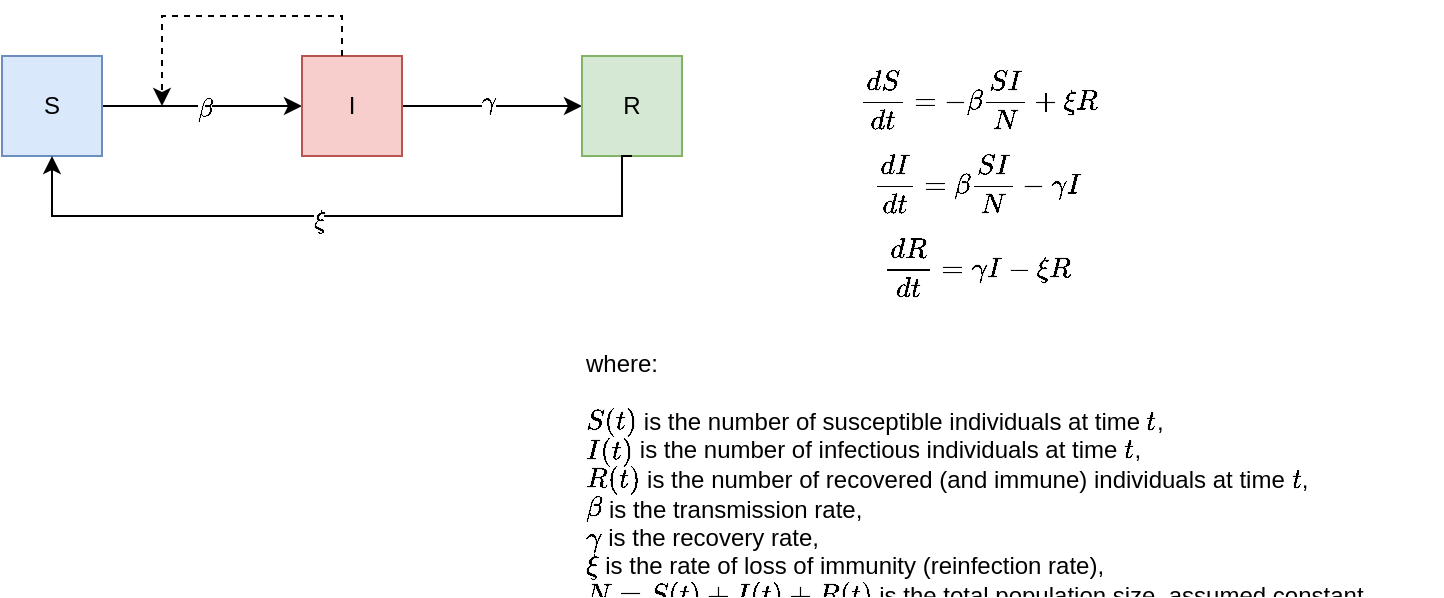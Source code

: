 <mxfile version="24.1.0" type="device">
  <diagram name="Page-1" id="FfW-vgN8XdzciXdpLEW2">
    <mxGraphModel dx="954" dy="600" grid="1" gridSize="10" guides="1" tooltips="1" connect="1" arrows="1" fold="1" page="1" pageScale="1" pageWidth="827" pageHeight="1169" math="1" shadow="0">
      <root>
        <mxCell id="0" />
        <mxCell id="1" parent="0" />
        <mxCell id="_67KC-FvRFygbd9s3Flm-8" style="edgeStyle=orthogonalEdgeStyle;rounded=0;orthogonalLoop=1;jettySize=auto;html=1;exitX=1;exitY=0.5;exitDx=0;exitDy=0;entryX=0;entryY=0.5;entryDx=0;entryDy=0;" edge="1" parent="1" source="_67KC-FvRFygbd9s3Flm-1" target="_67KC-FvRFygbd9s3Flm-6">
          <mxGeometry relative="1" as="geometry" />
        </mxCell>
        <mxCell id="_67KC-FvRFygbd9s3Flm-13" value="$$\beta$$" style="edgeLabel;html=1;align=center;verticalAlign=middle;resizable=0;points=[];" vertex="1" connectable="0" parent="_67KC-FvRFygbd9s3Flm-8">
          <mxGeometry x="0.02" y="-1" relative="1" as="geometry">
            <mxPoint as="offset" />
          </mxGeometry>
        </mxCell>
        <mxCell id="_67KC-FvRFygbd9s3Flm-1" value="S" style="rounded=0;whiteSpace=wrap;html=1;fillColor=#dae8fc;strokeColor=#6c8ebf;" vertex="1" parent="1">
          <mxGeometry x="30" y="130" width="50" height="50" as="geometry" />
        </mxCell>
        <mxCell id="_67KC-FvRFygbd9s3Flm-9" style="edgeStyle=orthogonalEdgeStyle;rounded=0;orthogonalLoop=1;jettySize=auto;html=1;exitX=1;exitY=0.5;exitDx=0;exitDy=0;entryX=0;entryY=0.5;entryDx=0;entryDy=0;" edge="1" parent="1" source="_67KC-FvRFygbd9s3Flm-6" target="_67KC-FvRFygbd9s3Flm-7">
          <mxGeometry relative="1" as="geometry" />
        </mxCell>
        <mxCell id="_67KC-FvRFygbd9s3Flm-14" value="$$\gamma$$" style="edgeLabel;html=1;align=center;verticalAlign=middle;resizable=0;points=[];" vertex="1" connectable="0" parent="_67KC-FvRFygbd9s3Flm-9">
          <mxGeometry x="-0.044" y="2" relative="1" as="geometry">
            <mxPoint as="offset" />
          </mxGeometry>
        </mxCell>
        <mxCell id="_67KC-FvRFygbd9s3Flm-6" value="I" style="rounded=0;whiteSpace=wrap;html=1;fillColor=#f8cecc;strokeColor=#b85450;" vertex="1" parent="1">
          <mxGeometry x="180" y="130" width="50" height="50" as="geometry" />
        </mxCell>
        <mxCell id="_67KC-FvRFygbd9s3Flm-7" value="R" style="rounded=0;whiteSpace=wrap;html=1;fillColor=#d5e8d4;strokeColor=#82b366;" vertex="1" parent="1">
          <mxGeometry x="320" y="130" width="50" height="50" as="geometry" />
        </mxCell>
        <mxCell id="_67KC-FvRFygbd9s3Flm-11" style="edgeStyle=orthogonalEdgeStyle;rounded=0;orthogonalLoop=1;jettySize=auto;html=1;dashed=1;" edge="1" parent="1">
          <mxGeometry relative="1" as="geometry">
            <mxPoint x="200" y="130" as="sourcePoint" />
            <mxPoint x="110" y="155" as="targetPoint" />
            <Array as="points">
              <mxPoint x="200" y="110" />
              <mxPoint x="110" y="110" />
              <mxPoint x="110" y="155" />
            </Array>
          </mxGeometry>
        </mxCell>
        <mxCell id="_67KC-FvRFygbd9s3Flm-12" style="edgeStyle=orthogonalEdgeStyle;rounded=0;orthogonalLoop=1;jettySize=auto;html=1;entryX=0.5;entryY=1;entryDx=0;entryDy=0;exitX=0.5;exitY=1;exitDx=0;exitDy=0;" edge="1" parent="1" source="_67KC-FvRFygbd9s3Flm-7" target="_67KC-FvRFygbd9s3Flm-1">
          <mxGeometry relative="1" as="geometry">
            <mxPoint x="180" y="235" as="sourcePoint" />
            <mxPoint x="120" y="210" as="targetPoint" />
            <Array as="points">
              <mxPoint x="340" y="180" />
              <mxPoint x="340" y="210" />
              <mxPoint x="55" y="210" />
            </Array>
          </mxGeometry>
        </mxCell>
        <mxCell id="_67KC-FvRFygbd9s3Flm-15" value="$$\xi$$" style="edgeLabel;html=1;align=center;verticalAlign=middle;resizable=0;points=[];" vertex="1" connectable="0" parent="_67KC-FvRFygbd9s3Flm-12">
          <mxGeometry x="0.069" y="2" relative="1" as="geometry">
            <mxPoint as="offset" />
          </mxGeometry>
        </mxCell>
        <mxCell id="_67KC-FvRFygbd9s3Flm-16" value="&lt;div&gt;&lt;div style=&quot;text-align: justify;&quot;&gt;&lt;br&gt;&lt;/div&gt;&lt;div style=&quot;text-align: justify;&quot;&gt;$$\frac{dS}{dt} = -\beta \frac{S I}{N} + \xi R \\$$&lt;/div&gt;&lt;div style=&quot;text-align: justify;&quot;&gt;$$\frac{dI}{dt} = \beta \frac{S I}{N} - \gamma I \\$$&lt;/div&gt;&lt;div style=&quot;text-align: justify;&quot;&gt;$$\frac{dR}{dt} = \gamma I - \xi R$$&lt;/div&gt;&lt;div style=&quot;text-align: justify;&quot;&gt;&lt;br&gt;&lt;/div&gt;&lt;div style=&quot;text-align: justify;&quot;&gt;where:&lt;/div&gt;&lt;div style=&quot;text-align: justify;&quot;&gt;&lt;span style=&quot;background-color: initial;&quot;&gt;&lt;br&gt;&lt;/span&gt;&lt;/div&gt;&lt;div style=&quot;text-align: justify;&quot;&gt;&lt;span style=&quot;background-color: initial;&quot;&gt;\(S(t)\) is the number of susceptible individuals at time \(t\),&lt;/span&gt;&lt;br&gt;&lt;/div&gt;&lt;div style=&quot;text-align: justify;&quot;&gt;\(I(t)\) is the number of infectious individuals at time \(t\),&lt;/div&gt;&lt;div style=&quot;text-align: justify;&quot;&gt;\(R(t)\) is the number of recovered (and immune) individuals at time \(t\),&lt;/div&gt;&lt;div style=&quot;text-align: justify;&quot;&gt;\(\beta\) is the transmission rate,&lt;/div&gt;&lt;div style=&quot;text-align: justify;&quot;&gt;\(\gamma\) is the recovery rate,&lt;/div&gt;&lt;div style=&quot;text-align: justify;&quot;&gt;\(\xi\) is the rate of loss of immunity (reinfection rate),&lt;/div&gt;&lt;div style=&quot;text-align: justify;&quot;&gt;&lt;span style=&quot;background-color: initial;&quot;&gt;\(N = S(t) + I(t) + R(t)\) is the total population size, assumed constant.&lt;/span&gt;&lt;/div&gt;&lt;div style=&quot;text-align: justify;&quot;&gt;$$$$&lt;/div&gt;&lt;/div&gt;&lt;div style=&quot;text-align: justify;&quot;&gt;&lt;br&gt;&lt;/div&gt;" style="text;html=1;align=left;verticalAlign=middle;whiteSpace=wrap;rounded=0;" vertex="1" parent="1">
          <mxGeometry x="320" y="270" width="430" height="30" as="geometry" />
        </mxCell>
      </root>
    </mxGraphModel>
  </diagram>
</mxfile>
